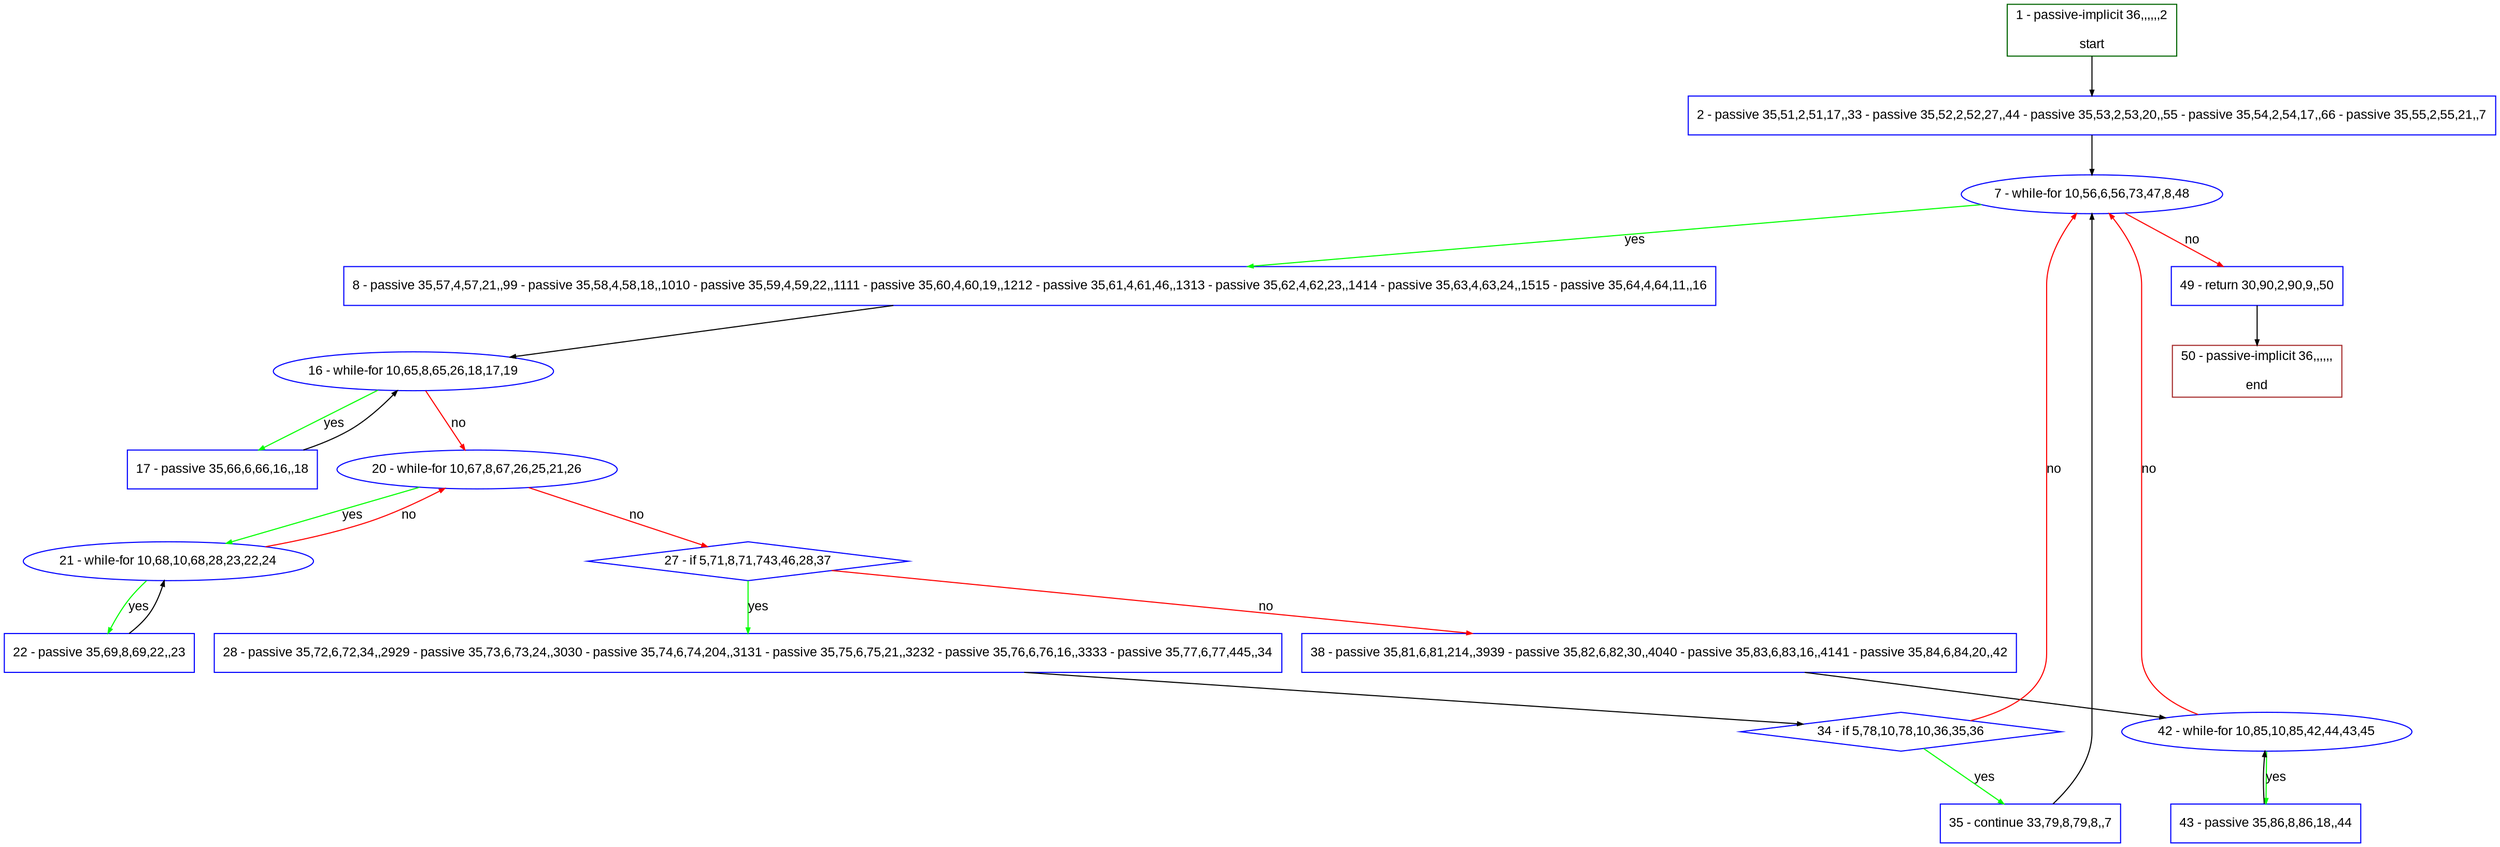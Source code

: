 digraph "" {
  graph [pack="true", label="", fontsize="12", packmode="clust", fontname="Arial", fillcolor="#FFFFCC", bgcolor="white", style="rounded,filled", compound="true"];
  node [node_initialized="no", label="", color="grey", fontsize="12", fillcolor="white", fontname="Arial", style="filled", shape="rectangle", compound="true", fixedsize="false"];
  edge [fontcolor="black", arrowhead="normal", arrowtail="none", arrowsize="0.5", ltail="", label="", color="black", fontsize="12", lhead="", fontname="Arial", dir="forward", compound="true"];
  __N1 [label="2 - passive 35,51,2,51,17,,33 - passive 35,52,2,52,27,,44 - passive 35,53,2,53,20,,55 - passive 35,54,2,54,17,,66 - passive 35,55,2,55,21,,7", color="#0000ff", fillcolor="#ffffff", style="filled", shape="box"];
  __N2 [label="1 - passive-implicit 36,,,,,,2\n\nstart", color="#006400", fillcolor="#ffffff", style="filled", shape="box"];
  __N3 [label="7 - while-for 10,56,6,56,73,47,8,48", color="#0000ff", fillcolor="#ffffff", style="filled", shape="oval"];
  __N4 [label="8 - passive 35,57,4,57,21,,99 - passive 35,58,4,58,18,,1010 - passive 35,59,4,59,22,,1111 - passive 35,60,4,60,19,,1212 - passive 35,61,4,61,46,,1313 - passive 35,62,4,62,23,,1414 - passive 35,63,4,63,24,,1515 - passive 35,64,4,64,11,,16", color="#0000ff", fillcolor="#ffffff", style="filled", shape="box"];
  __N5 [label="49 - return 30,90,2,90,9,,50", color="#0000ff", fillcolor="#ffffff", style="filled", shape="box"];
  __N6 [label="16 - while-for 10,65,8,65,26,18,17,19", color="#0000ff", fillcolor="#ffffff", style="filled", shape="oval"];
  __N7 [label="17 - passive 35,66,6,66,16,,18", color="#0000ff", fillcolor="#ffffff", style="filled", shape="box"];
  __N8 [label="20 - while-for 10,67,8,67,26,25,21,26", color="#0000ff", fillcolor="#ffffff", style="filled", shape="oval"];
  __N9 [label="21 - while-for 10,68,10,68,28,23,22,24", color="#0000ff", fillcolor="#ffffff", style="filled", shape="oval"];
  __N10 [label="27 - if 5,71,8,71,743,46,28,37", color="#0000ff", fillcolor="#ffffff", style="filled", shape="diamond"];
  __N11 [label="22 - passive 35,69,8,69,22,,23", color="#0000ff", fillcolor="#ffffff", style="filled", shape="box"];
  __N12 [label="28 - passive 35,72,6,72,34,,2929 - passive 35,73,6,73,24,,3030 - passive 35,74,6,74,204,,3131 - passive 35,75,6,75,21,,3232 - passive 35,76,6,76,16,,3333 - passive 35,77,6,77,445,,34", color="#0000ff", fillcolor="#ffffff", style="filled", shape="box"];
  __N13 [label="38 - passive 35,81,6,81,214,,3939 - passive 35,82,6,82,30,,4040 - passive 35,83,6,83,16,,4141 - passive 35,84,6,84,20,,42", color="#0000ff", fillcolor="#ffffff", style="filled", shape="box"];
  __N14 [label="34 - if 5,78,10,78,10,36,35,36", color="#0000ff", fillcolor="#ffffff", style="filled", shape="diamond"];
  __N15 [label="35 - continue 33,79,8,79,8,,7", color="#0000ff", fillcolor="#ffffff", style="filled", shape="box"];
  __N16 [label="42 - while-for 10,85,10,85,42,44,43,45", color="#0000ff", fillcolor="#ffffff", style="filled", shape="oval"];
  __N17 [label="43 - passive 35,86,8,86,18,,44", color="#0000ff", fillcolor="#ffffff", style="filled", shape="box"];
  __N18 [label="50 - passive-implicit 36,,,,,,\n\nend", color="#a52a2a", fillcolor="#ffffff", style="filled", shape="box"];
  __N2 -> __N1 [arrowhead="normal", arrowtail="none", color="#000000", label="", dir="forward"];
  __N1 -> __N3 [arrowhead="normal", arrowtail="none", color="#000000", label="", dir="forward"];
  __N3 -> __N4 [arrowhead="normal", arrowtail="none", color="#00ff00", label="yes", dir="forward"];
  __N3 -> __N5 [arrowhead="normal", arrowtail="none", color="#ff0000", label="no", dir="forward"];
  __N4 -> __N6 [arrowhead="normal", arrowtail="none", color="#000000", label="", dir="forward"];
  __N6 -> __N7 [arrowhead="normal", arrowtail="none", color="#00ff00", label="yes", dir="forward"];
  __N7 -> __N6 [arrowhead="normal", arrowtail="none", color="#000000", label="", dir="forward"];
  __N6 -> __N8 [arrowhead="normal", arrowtail="none", color="#ff0000", label="no", dir="forward"];
  __N8 -> __N9 [arrowhead="normal", arrowtail="none", color="#00ff00", label="yes", dir="forward"];
  __N9 -> __N8 [arrowhead="normal", arrowtail="none", color="#ff0000", label="no", dir="forward"];
  __N8 -> __N10 [arrowhead="normal", arrowtail="none", color="#ff0000", label="no", dir="forward"];
  __N9 -> __N11 [arrowhead="normal", arrowtail="none", color="#00ff00", label="yes", dir="forward"];
  __N11 -> __N9 [arrowhead="normal", arrowtail="none", color="#000000", label="", dir="forward"];
  __N10 -> __N12 [arrowhead="normal", arrowtail="none", color="#00ff00", label="yes", dir="forward"];
  __N10 -> __N13 [arrowhead="normal", arrowtail="none", color="#ff0000", label="no", dir="forward"];
  __N12 -> __N14 [arrowhead="normal", arrowtail="none", color="#000000", label="", dir="forward"];
  __N14 -> __N3 [arrowhead="normal", arrowtail="none", color="#ff0000", label="no", dir="forward"];
  __N14 -> __N15 [arrowhead="normal", arrowtail="none", color="#00ff00", label="yes", dir="forward"];
  __N15 -> __N3 [arrowhead="normal", arrowtail="none", color="#000000", label="", dir="forward"];
  __N13 -> __N16 [arrowhead="normal", arrowtail="none", color="#000000", label="", dir="forward"];
  __N16 -> __N3 [arrowhead="normal", arrowtail="none", color="#ff0000", label="no", dir="forward"];
  __N16 -> __N17 [arrowhead="normal", arrowtail="none", color="#00ff00", label="yes", dir="forward"];
  __N17 -> __N16 [arrowhead="normal", arrowtail="none", color="#000000", label="", dir="forward"];
  __N5 -> __N18 [arrowhead="normal", arrowtail="none", color="#000000", label="", dir="forward"];
}
